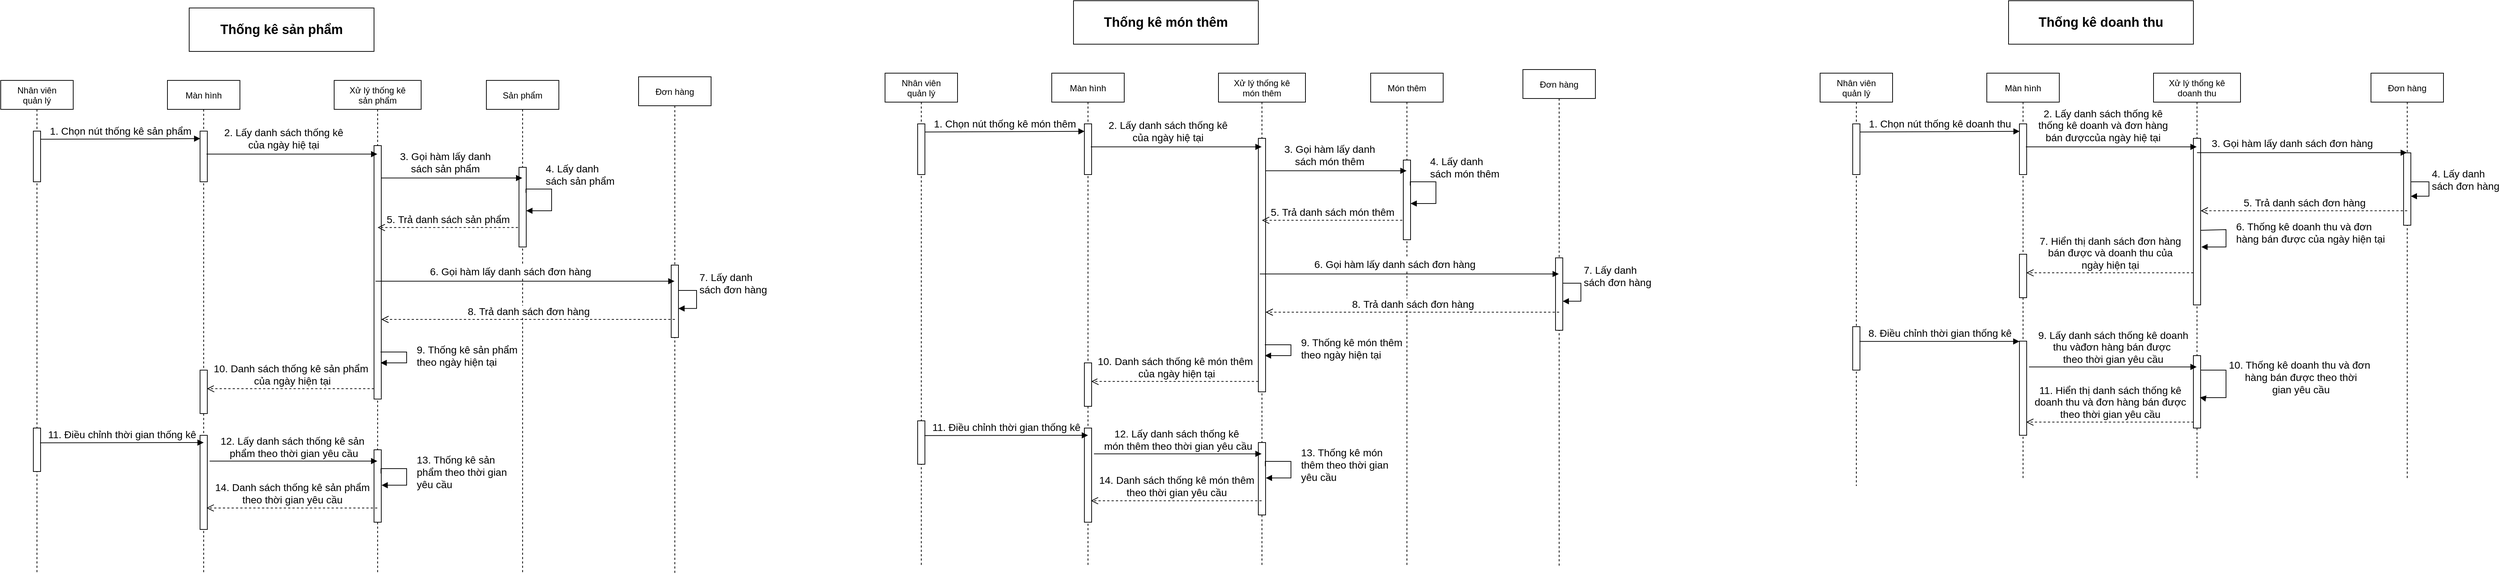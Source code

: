 <mxfile version="17.4.2" type="device"><diagram id="fJ0EvfEAqgKySmSYqspc" name="Page-1"><mxGraphModel dx="4704" dy="1751" grid="1" gridSize="10" guides="1" tooltips="1" connect="1" arrows="1" fold="1" page="1" pageScale="1" pageWidth="850" pageHeight="1100" math="0" shadow="0"><root><mxCell id="0"/><mxCell id="1" parent="0"/><mxCell id="7UgioFJp6Yn3qomEUY2k-1" value="Nhân viên &#10;quản lý" style="shape=umlLifeline;perimeter=lifelinePerimeter;container=1;collapsible=0;recursiveResize=0;rounded=0;shadow=0;strokeWidth=1;" vertex="1" parent="1"><mxGeometry x="-2100" y="80" width="100" height="680" as="geometry"/></mxCell><mxCell id="7UgioFJp6Yn3qomEUY2k-2" value="" style="points=[];perimeter=orthogonalPerimeter;rounded=0;shadow=0;strokeWidth=1;" vertex="1" parent="7UgioFJp6Yn3qomEUY2k-1"><mxGeometry x="45" y="70" width="10" height="70" as="geometry"/></mxCell><mxCell id="7UgioFJp6Yn3qomEUY2k-3" value="" style="html=1;points=[];perimeter=orthogonalPerimeter;fontSize=12;" vertex="1" parent="7UgioFJp6Yn3qomEUY2k-1"><mxGeometry x="45" y="480" width="10" height="60" as="geometry"/></mxCell><mxCell id="7UgioFJp6Yn3qomEUY2k-4" value="Màn hình" style="shape=umlLifeline;perimeter=lifelinePerimeter;container=1;collapsible=0;recursiveResize=0;rounded=0;shadow=0;strokeWidth=1;" vertex="1" parent="1"><mxGeometry x="-1870" y="80" width="100" height="680" as="geometry"/></mxCell><mxCell id="7UgioFJp6Yn3qomEUY2k-5" value="" style="points=[];perimeter=orthogonalPerimeter;rounded=0;shadow=0;strokeWidth=1;" vertex="1" parent="7UgioFJp6Yn3qomEUY2k-4"><mxGeometry x="45" y="70" width="10" height="70" as="geometry"/></mxCell><mxCell id="7UgioFJp6Yn3qomEUY2k-6" value="" style="html=1;points=[];perimeter=orthogonalPerimeter;fontSize=12;" vertex="1" parent="7UgioFJp6Yn3qomEUY2k-4"><mxGeometry x="45" y="400" width="10" height="60" as="geometry"/></mxCell><mxCell id="7UgioFJp6Yn3qomEUY2k-7" value="" style="html=1;points=[];perimeter=orthogonalPerimeter;fontSize=12;" vertex="1" parent="7UgioFJp6Yn3qomEUY2k-4"><mxGeometry x="45" y="490" width="10" height="130" as="geometry"/></mxCell><mxCell id="7UgioFJp6Yn3qomEUY2k-8" value="Xử lý thống kê&#10;món thêm" style="shape=umlLifeline;perimeter=lifelinePerimeter;container=1;collapsible=0;recursiveResize=0;rounded=0;shadow=0;strokeWidth=1;" vertex="1" parent="1"><mxGeometry x="-1640" y="80" width="120" height="680" as="geometry"/></mxCell><mxCell id="7UgioFJp6Yn3qomEUY2k-9" value="" style="points=[];perimeter=orthogonalPerimeter;rounded=0;shadow=0;strokeWidth=1;" vertex="1" parent="7UgioFJp6Yn3qomEUY2k-8"><mxGeometry x="55" y="90" width="10" height="350" as="geometry"/></mxCell><mxCell id="7UgioFJp6Yn3qomEUY2k-10" value="&lt;font style=&quot;font-size: 14px&quot;&gt;9. Thống kê món thêm&lt;br&gt;theo ngày hiện tại&lt;/font&gt;" style="edgeStyle=orthogonalEdgeStyle;html=1;align=left;spacingLeft=2;endArrow=block;rounded=0;fontSize=12;" edge="1" parent="7UgioFJp6Yn3qomEUY2k-8"><mxGeometry x="-0.052" y="10" relative="1" as="geometry"><mxPoint x="64" y="375" as="sourcePoint"/><Array as="points"><mxPoint x="100" y="375"/><mxPoint x="100" y="390"/></Array><mxPoint x="64" y="390" as="targetPoint"/><mxPoint as="offset"/></mxGeometry></mxCell><mxCell id="7UgioFJp6Yn3qomEUY2k-11" value="" style="html=1;points=[];perimeter=orthogonalPerimeter;fontSize=12;" vertex="1" parent="7UgioFJp6Yn3qomEUY2k-8"><mxGeometry x="55" y="510" width="10" height="100" as="geometry"/></mxCell><mxCell id="7UgioFJp6Yn3qomEUY2k-12" value="&lt;font style=&quot;font-size: 14px&quot;&gt;13. Thống kê món &lt;br&gt;thêm theo thời gian&lt;br&gt;yêu cầu&lt;/font&gt;" style="edgeStyle=orthogonalEdgeStyle;html=1;align=left;spacingLeft=2;endArrow=block;rounded=0;fontSize=12;exitX=0.962;exitY=0.328;exitDx=0;exitDy=0;exitPerimeter=0;entryX=1.033;entryY=0.489;entryDx=0;entryDy=0;entryPerimeter=0;" edge="1" parent="7UgioFJp6Yn3qomEUY2k-8" source="7UgioFJp6Yn3qomEUY2k-11" target="7UgioFJp6Yn3qomEUY2k-11"><mxGeometry x="-0.052" y="10" relative="1" as="geometry"><mxPoint x="74" y="385" as="sourcePoint"/><Array as="points"><mxPoint x="65" y="536"/><mxPoint x="100" y="536"/><mxPoint x="100" y="559"/></Array><mxPoint x="74" y="400" as="targetPoint"/><mxPoint as="offset"/></mxGeometry></mxCell><mxCell id="7UgioFJp6Yn3qomEUY2k-13" value="Món thêm" style="shape=umlLifeline;perimeter=lifelinePerimeter;container=1;collapsible=0;recursiveResize=0;rounded=0;shadow=0;strokeWidth=1;" vertex="1" parent="1"><mxGeometry x="-1430" y="80" width="100" height="680" as="geometry"/></mxCell><mxCell id="7UgioFJp6Yn3qomEUY2k-14" value="" style="html=1;points=[];perimeter=orthogonalPerimeter;fontSize=12;" vertex="1" parent="7UgioFJp6Yn3qomEUY2k-13"><mxGeometry x="45" y="120" width="10" height="110" as="geometry"/></mxCell><mxCell id="7UgioFJp6Yn3qomEUY2k-15" value="&lt;span style=&quot;font-size: 14px&quot;&gt;4. Lấy danh &lt;br&gt;sách món thêm&lt;/span&gt;" style="edgeStyle=orthogonalEdgeStyle;html=1;align=left;spacingLeft=2;endArrow=block;rounded=0;fontSize=12;exitX=0.962;exitY=0.321;exitDx=0;exitDy=0;exitPerimeter=0;" edge="1" parent="7UgioFJp6Yn3qomEUY2k-13" source="7UgioFJp6Yn3qomEUY2k-14"><mxGeometry x="-0.453" y="20" relative="1" as="geometry"><mxPoint x="60.0" y="320" as="sourcePoint"/><Array as="points"><mxPoint x="55" y="150"/><mxPoint x="90" y="150"/><mxPoint x="90" y="180"/><mxPoint x="56" y="180"/></Array><mxPoint x="55" y="180" as="targetPoint"/><mxPoint as="offset"/></mxGeometry></mxCell><mxCell id="7UgioFJp6Yn3qomEUY2k-16" value="&lt;span style=&quot;font-size: 14px&quot;&gt;2. Lấy danh sách thống kê &lt;br&gt;của ngày hiệ tại&lt;/span&gt;" style="html=1;verticalAlign=bottom;endArrow=block;rounded=0;fontSize=12;exitX=0.893;exitY=0.454;exitDx=0;exitDy=0;exitPerimeter=0;" edge="1" parent="1" source="7UgioFJp6Yn3qomEUY2k-5" target="7UgioFJp6Yn3qomEUY2k-8"><mxGeometry x="-0.1" y="2" width="80" relative="1" as="geometry"><mxPoint x="-1740" y="270" as="sourcePoint"/><mxPoint x="-1660" y="270" as="targetPoint"/><mxPoint as="offset"/></mxGeometry></mxCell><mxCell id="7UgioFJp6Yn3qomEUY2k-17" value="&lt;b&gt;&lt;font style=&quot;font-size: 18px&quot;&gt;Thống kê món thêm&lt;/font&gt;&lt;/b&gt;" style="rounded=0;whiteSpace=wrap;html=1;fontSize=12;" vertex="1" parent="1"><mxGeometry x="-1840" y="-20" width="255" height="60" as="geometry"/></mxCell><mxCell id="7UgioFJp6Yn3qomEUY2k-18" value="&lt;font style=&quot;font-size: 14px&quot;&gt;1. Chọn nút thống kê món thêm&lt;/font&gt;" style="html=1;verticalAlign=bottom;endArrow=block;rounded=0;fontSize=12;entryX=0.033;entryY=0.148;entryDx=0;entryDy=0;entryPerimeter=0;exitX=1.033;exitY=0.161;exitDx=0;exitDy=0;exitPerimeter=0;" edge="1" parent="1" source="7UgioFJp6Yn3qomEUY2k-2" target="7UgioFJp6Yn3qomEUY2k-5"><mxGeometry width="80" relative="1" as="geometry"><mxPoint x="-2110" y="163" as="sourcePoint"/><mxPoint x="-1570" y="190" as="targetPoint"/></mxGeometry></mxCell><mxCell id="7UgioFJp6Yn3qomEUY2k-19" value="Đơn hàng" style="shape=umlLifeline;perimeter=lifelinePerimeter;container=1;collapsible=0;recursiveResize=0;rounded=0;shadow=0;strokeWidth=1;" vertex="1" parent="1"><mxGeometry x="-1220" y="75" width="100" height="685" as="geometry"/></mxCell><mxCell id="7UgioFJp6Yn3qomEUY2k-20" value="&lt;font style=&quot;font-size: 14px&quot;&gt;7. Lấy danh &lt;br&gt;sách đơn hàng&lt;/font&gt;" style="edgeStyle=orthogonalEdgeStyle;html=1;align=left;spacingLeft=2;endArrow=block;rounded=0;entryX=0.986;entryY=0.599;fontSize=12;entryDx=0;entryDy=0;entryPerimeter=0;" edge="1" parent="7UgioFJp6Yn3qomEUY2k-19" target="7UgioFJp6Yn3qomEUY2k-21"><mxGeometry x="-0.053" y="-10" relative="1" as="geometry"><mxPoint x="50" y="310" as="sourcePoint"/><Array as="points"><mxPoint x="50" y="295"/><mxPoint x="80" y="295"/><mxPoint x="80" y="320"/></Array><mxPoint x="55" y="330" as="targetPoint"/><mxPoint x="10" y="-10" as="offset"/></mxGeometry></mxCell><mxCell id="7UgioFJp6Yn3qomEUY2k-21" value="" style="html=1;points=[];perimeter=orthogonalPerimeter;fontSize=12;" vertex="1" parent="7UgioFJp6Yn3qomEUY2k-19"><mxGeometry x="45" y="260" width="10" height="100" as="geometry"/></mxCell><mxCell id="7UgioFJp6Yn3qomEUY2k-22" value="&lt;span style=&quot;font-size: 14px&quot;&gt;3. Gọi hàm lấy danh &lt;br&gt;sách món thêm&lt;/span&gt;" style="html=1;verticalAlign=bottom;endArrow=block;rounded=0;fontSize=12;exitX=1;exitY=0.128;exitDx=0;exitDy=0;exitPerimeter=0;" edge="1" parent="1" source="7UgioFJp6Yn3qomEUY2k-9" target="7UgioFJp6Yn3qomEUY2k-13"><mxGeometry x="-0.1" y="2" width="80" relative="1" as="geometry"><mxPoint x="-1806.07" y="191.78" as="sourcePoint"/><mxPoint x="-1570.5" y="191.78" as="targetPoint"/><mxPoint as="offset"/></mxGeometry></mxCell><mxCell id="7UgioFJp6Yn3qomEUY2k-23" value="&lt;font style=&quot;font-size: 14px&quot;&gt;5.&amp;nbsp;Trả danh sách món thêm&lt;/font&gt;" style="html=1;verticalAlign=bottom;endArrow=open;dashed=1;endSize=8;rounded=0;fontSize=12;exitX=-0.141;exitY=0.756;exitDx=0;exitDy=0;exitPerimeter=0;" edge="1" parent="1" source="7UgioFJp6Yn3qomEUY2k-14" target="7UgioFJp6Yn3qomEUY2k-8"><mxGeometry relative="1" as="geometry"><mxPoint x="-1375.14" y="440.8" as="sourcePoint"/><mxPoint x="-1570.0" y="439.8" as="targetPoint"/></mxGeometry></mxCell><mxCell id="7UgioFJp6Yn3qomEUY2k-24" value="&lt;span style=&quot;font-size: 14px&quot;&gt;6. Gọi hàm lấy danh sách đơn hàng&lt;/span&gt;" style="html=1;verticalAlign=bottom;endArrow=block;rounded=0;fontSize=12;exitX=0.2;exitY=0.535;exitDx=0;exitDy=0;exitPerimeter=0;" edge="1" parent="1" source="7UgioFJp6Yn3qomEUY2k-9" target="7UgioFJp6Yn3qomEUY2k-19"><mxGeometry x="-0.1" y="2" width="80" relative="1" as="geometry"><mxPoint x="-1570" y="360" as="sourcePoint"/><mxPoint x="-1370.5" y="225.25" as="targetPoint"/><mxPoint as="offset"/></mxGeometry></mxCell><mxCell id="7UgioFJp6Yn3qomEUY2k-25" value="&lt;font style=&quot;font-size: 14px&quot;&gt;8.&amp;nbsp;Trả danh sách đơn hàng&lt;/font&gt;" style="html=1;verticalAlign=bottom;endArrow=open;dashed=1;endSize=8;rounded=0;fontSize=12;" edge="1" parent="1" target="7UgioFJp6Yn3qomEUY2k-9"><mxGeometry relative="1" as="geometry"><mxPoint x="-1170" y="410" as="sourcePoint"/><mxPoint x="-1570.5" y="293.16" as="targetPoint"/></mxGeometry></mxCell><mxCell id="7UgioFJp6Yn3qomEUY2k-26" value="&lt;span style=&quot;font-size: 14px&quot;&gt;10. Danh sách thống kê&amp;nbsp;&lt;/span&gt;&lt;span style=&quot;font-size: 14px ; text-align: left&quot;&gt;món thêm&lt;/span&gt;&lt;span style=&quot;font-size: 14px&quot;&gt;&lt;br&gt;&amp;nbsp;của ngày hiện tại&lt;/span&gt;" style="html=1;verticalAlign=bottom;endArrow=open;dashed=1;endSize=8;rounded=0;fontSize=12;entryX=0.95;entryY=0.428;entryDx=0;entryDy=0;entryPerimeter=0;" edge="1" parent="1" source="7UgioFJp6Yn3qomEUY2k-9" target="7UgioFJp6Yn3qomEUY2k-6"><mxGeometry relative="1" as="geometry"><mxPoint x="-1376.41" y="293.16" as="sourcePoint"/><mxPoint x="-1570.333" y="293.16" as="targetPoint"/></mxGeometry></mxCell><mxCell id="7UgioFJp6Yn3qomEUY2k-27" value="&lt;span style=&quot;font-size: 14px&quot;&gt;11. Điều chỉnh thời gian thống kê&lt;/span&gt;" style="html=1;verticalAlign=bottom;endArrow=block;rounded=0;fontSize=12;exitX=0.928;exitY=0.34;exitDx=0;exitDy=0;exitPerimeter=0;" edge="1" parent="1" source="7UgioFJp6Yn3qomEUY2k-3"><mxGeometry width="80" relative="1" as="geometry"><mxPoint x="-2034.67" y="171.27" as="sourcePoint"/><mxPoint x="-1820" y="580" as="targetPoint"/></mxGeometry></mxCell><mxCell id="7UgioFJp6Yn3qomEUY2k-28" value="&lt;span style=&quot;font-size: 14px&quot;&gt;12. Lấy danh sách thống kê&amp;nbsp;&lt;br&gt;&lt;/span&gt;&lt;span style=&quot;font-size: 14px ; text-align: left&quot;&gt;món thêm&amp;nbsp;&lt;/span&gt;&lt;span style=&quot;font-size: 14px&quot;&gt;theo thời gian yêu cầu&lt;br&gt;&lt;/span&gt;" style="html=1;verticalAlign=bottom;endArrow=block;rounded=0;fontSize=12;exitX=1.319;exitY=0.274;exitDx=0;exitDy=0;exitPerimeter=0;" edge="1" parent="1" source="7UgioFJp6Yn3qomEUY2k-7" target="7UgioFJp6Yn3qomEUY2k-8"><mxGeometry width="80" relative="1" as="geometry"><mxPoint x="-2035.72" y="590.4" as="sourcePoint"/><mxPoint x="-1810" y="590" as="targetPoint"/></mxGeometry></mxCell><mxCell id="7UgioFJp6Yn3qomEUY2k-29" value="&lt;span style=&quot;font-size: 14px&quot;&gt;14. Danh sách thống kê&amp;nbsp;&lt;/span&gt;&lt;span style=&quot;font-size: 14px ; text-align: left&quot;&gt;món thêm&lt;/span&gt;&lt;span style=&quot;font-size: 14px&quot;&gt;&lt;br&gt;theo thời gian yêu cầu&lt;br&gt;&lt;/span&gt;" style="html=1;verticalAlign=bottom;endArrow=open;dashed=1;endSize=8;rounded=0;fontSize=12;entryX=0.89;entryY=0.772;entryDx=0;entryDy=0;entryPerimeter=0;" edge="1" parent="1" source="7UgioFJp6Yn3qomEUY2k-8" target="7UgioFJp6Yn3qomEUY2k-7"><mxGeometry relative="1" as="geometry"><mxPoint x="-1575" y="515.68" as="sourcePoint"/><mxPoint x="-1805.5" y="515.68" as="targetPoint"/></mxGeometry></mxCell><mxCell id="7UgioFJp6Yn3qomEUY2k-30" value="Nhân viên &#10;quản lý" style="shape=umlLifeline;perimeter=lifelinePerimeter;container=1;collapsible=0;recursiveResize=0;rounded=0;shadow=0;strokeWidth=1;" vertex="1" parent="1"><mxGeometry x="-3320" y="90" width="100" height="680" as="geometry"/></mxCell><mxCell id="7UgioFJp6Yn3qomEUY2k-31" value="" style="points=[];perimeter=orthogonalPerimeter;rounded=0;shadow=0;strokeWidth=1;" vertex="1" parent="7UgioFJp6Yn3qomEUY2k-30"><mxGeometry x="45" y="70" width="10" height="70" as="geometry"/></mxCell><mxCell id="7UgioFJp6Yn3qomEUY2k-32" value="" style="html=1;points=[];perimeter=orthogonalPerimeter;fontSize=12;" vertex="1" parent="7UgioFJp6Yn3qomEUY2k-30"><mxGeometry x="45" y="480" width="10" height="60" as="geometry"/></mxCell><mxCell id="7UgioFJp6Yn3qomEUY2k-33" value="Màn hình" style="shape=umlLifeline;perimeter=lifelinePerimeter;container=1;collapsible=0;recursiveResize=0;rounded=0;shadow=0;strokeWidth=1;" vertex="1" parent="1"><mxGeometry x="-3090" y="90" width="100" height="680" as="geometry"/></mxCell><mxCell id="7UgioFJp6Yn3qomEUY2k-34" value="" style="points=[];perimeter=orthogonalPerimeter;rounded=0;shadow=0;strokeWidth=1;" vertex="1" parent="7UgioFJp6Yn3qomEUY2k-33"><mxGeometry x="45" y="70" width="10" height="70" as="geometry"/></mxCell><mxCell id="7UgioFJp6Yn3qomEUY2k-35" value="" style="html=1;points=[];perimeter=orthogonalPerimeter;fontSize=12;" vertex="1" parent="7UgioFJp6Yn3qomEUY2k-33"><mxGeometry x="45" y="400" width="10" height="60" as="geometry"/></mxCell><mxCell id="7UgioFJp6Yn3qomEUY2k-36" value="" style="html=1;points=[];perimeter=orthogonalPerimeter;fontSize=12;" vertex="1" parent="7UgioFJp6Yn3qomEUY2k-33"><mxGeometry x="45" y="490" width="10" height="130" as="geometry"/></mxCell><mxCell id="7UgioFJp6Yn3qomEUY2k-37" value="Xử lý thống kê&#10;sản phẩm" style="shape=umlLifeline;perimeter=lifelinePerimeter;container=1;collapsible=0;recursiveResize=0;rounded=0;shadow=0;strokeWidth=1;" vertex="1" parent="1"><mxGeometry x="-2860" y="90" width="120" height="680" as="geometry"/></mxCell><mxCell id="7UgioFJp6Yn3qomEUY2k-38" value="" style="points=[];perimeter=orthogonalPerimeter;rounded=0;shadow=0;strokeWidth=1;" vertex="1" parent="7UgioFJp6Yn3qomEUY2k-37"><mxGeometry x="55" y="90" width="10" height="350" as="geometry"/></mxCell><mxCell id="7UgioFJp6Yn3qomEUY2k-39" value="&lt;font style=&quot;font-size: 14px&quot;&gt;9. Thống kê sản phẩm &lt;br&gt;theo ngày hiện tại&lt;/font&gt;" style="edgeStyle=orthogonalEdgeStyle;html=1;align=left;spacingLeft=2;endArrow=block;rounded=0;fontSize=12;" edge="1" parent="7UgioFJp6Yn3qomEUY2k-37"><mxGeometry x="-0.052" y="10" relative="1" as="geometry"><mxPoint x="64" y="375" as="sourcePoint"/><Array as="points"><mxPoint x="100" y="375"/><mxPoint x="100" y="390"/></Array><mxPoint x="64" y="390" as="targetPoint"/><mxPoint as="offset"/></mxGeometry></mxCell><mxCell id="7UgioFJp6Yn3qomEUY2k-40" value="" style="html=1;points=[];perimeter=orthogonalPerimeter;fontSize=12;" vertex="1" parent="7UgioFJp6Yn3qomEUY2k-37"><mxGeometry x="55" y="510" width="10" height="100" as="geometry"/></mxCell><mxCell id="7UgioFJp6Yn3qomEUY2k-41" value="&lt;font style=&quot;font-size: 14px&quot;&gt;13. Thống kê sản&amp;nbsp;&lt;br&gt;phẩm theo thời gian&lt;br&gt;yêu cầu&lt;/font&gt;" style="edgeStyle=orthogonalEdgeStyle;html=1;align=left;spacingLeft=2;endArrow=block;rounded=0;fontSize=12;exitX=0.962;exitY=0.328;exitDx=0;exitDy=0;exitPerimeter=0;entryX=1.033;entryY=0.489;entryDx=0;entryDy=0;entryPerimeter=0;" edge="1" parent="7UgioFJp6Yn3qomEUY2k-37" source="7UgioFJp6Yn3qomEUY2k-40" target="7UgioFJp6Yn3qomEUY2k-40"><mxGeometry x="-0.052" y="10" relative="1" as="geometry"><mxPoint x="74" y="385" as="sourcePoint"/><Array as="points"><mxPoint x="65" y="536"/><mxPoint x="100" y="536"/><mxPoint x="100" y="559"/></Array><mxPoint x="74" y="400" as="targetPoint"/><mxPoint as="offset"/></mxGeometry></mxCell><mxCell id="7UgioFJp6Yn3qomEUY2k-42" value="Sản phẩm" style="shape=umlLifeline;perimeter=lifelinePerimeter;container=1;collapsible=0;recursiveResize=0;rounded=0;shadow=0;strokeWidth=1;" vertex="1" parent="1"><mxGeometry x="-2650" y="90" width="100" height="680" as="geometry"/></mxCell><mxCell id="7UgioFJp6Yn3qomEUY2k-43" value="" style="html=1;points=[];perimeter=orthogonalPerimeter;fontSize=12;" vertex="1" parent="7UgioFJp6Yn3qomEUY2k-42"><mxGeometry x="45" y="120" width="10" height="110" as="geometry"/></mxCell><mxCell id="7UgioFJp6Yn3qomEUY2k-44" value="&lt;span style=&quot;font-size: 14px&quot;&gt;4. Lấy danh &lt;br&gt;sách sản phẩm&lt;/span&gt;" style="edgeStyle=orthogonalEdgeStyle;html=1;align=left;spacingLeft=2;endArrow=block;rounded=0;fontSize=12;exitX=0.962;exitY=0.321;exitDx=0;exitDy=0;exitPerimeter=0;" edge="1" parent="7UgioFJp6Yn3qomEUY2k-42" source="7UgioFJp6Yn3qomEUY2k-43"><mxGeometry x="-0.453" y="20" relative="1" as="geometry"><mxPoint x="60.0" y="320" as="sourcePoint"/><Array as="points"><mxPoint x="55" y="150"/><mxPoint x="90" y="150"/><mxPoint x="90" y="180"/><mxPoint x="56" y="180"/></Array><mxPoint x="55" y="180" as="targetPoint"/><mxPoint as="offset"/></mxGeometry></mxCell><mxCell id="7UgioFJp6Yn3qomEUY2k-45" value="&lt;span style=&quot;font-size: 14px&quot;&gt;2. Lấy danh sách thống kê &lt;br&gt;của ngày hiệ tại&lt;/span&gt;" style="html=1;verticalAlign=bottom;endArrow=block;rounded=0;fontSize=12;exitX=0.893;exitY=0.454;exitDx=0;exitDy=0;exitPerimeter=0;" edge="1" parent="1" source="7UgioFJp6Yn3qomEUY2k-34" target="7UgioFJp6Yn3qomEUY2k-37"><mxGeometry x="-0.1" y="2" width="80" relative="1" as="geometry"><mxPoint x="-2960" y="280" as="sourcePoint"/><mxPoint x="-2880" y="280" as="targetPoint"/><mxPoint as="offset"/></mxGeometry></mxCell><mxCell id="7UgioFJp6Yn3qomEUY2k-46" value="&lt;b&gt;&lt;font style=&quot;font-size: 18px&quot;&gt;Thống kê sản phẩm&lt;/font&gt;&lt;/b&gt;" style="rounded=0;whiteSpace=wrap;html=1;fontSize=12;" vertex="1" parent="1"><mxGeometry x="-3060" y="-10" width="255" height="60" as="geometry"/></mxCell><mxCell id="7UgioFJp6Yn3qomEUY2k-47" value="&lt;font style=&quot;font-size: 14px&quot;&gt;1. Chọn nút thống kê sản phẩm&lt;/font&gt;" style="html=1;verticalAlign=bottom;endArrow=block;rounded=0;fontSize=12;entryX=0.033;entryY=0.148;entryDx=0;entryDy=0;entryPerimeter=0;exitX=1.033;exitY=0.161;exitDx=0;exitDy=0;exitPerimeter=0;" edge="1" parent="1" source="7UgioFJp6Yn3qomEUY2k-31" target="7UgioFJp6Yn3qomEUY2k-34"><mxGeometry width="80" relative="1" as="geometry"><mxPoint x="-3330" y="173" as="sourcePoint"/><mxPoint x="-2790" y="200" as="targetPoint"/></mxGeometry></mxCell><mxCell id="7UgioFJp6Yn3qomEUY2k-48" value="Đơn hàng" style="shape=umlLifeline;perimeter=lifelinePerimeter;container=1;collapsible=0;recursiveResize=0;rounded=0;shadow=0;strokeWidth=1;" vertex="1" parent="1"><mxGeometry x="-2440" y="85" width="100" height="685" as="geometry"/></mxCell><mxCell id="7UgioFJp6Yn3qomEUY2k-49" value="&lt;font style=&quot;font-size: 14px&quot;&gt;7. Lấy danh &lt;br&gt;sách đơn hàng&lt;/font&gt;" style="edgeStyle=orthogonalEdgeStyle;html=1;align=left;spacingLeft=2;endArrow=block;rounded=0;entryX=0.986;entryY=0.599;fontSize=12;entryDx=0;entryDy=0;entryPerimeter=0;" edge="1" parent="7UgioFJp6Yn3qomEUY2k-48" target="7UgioFJp6Yn3qomEUY2k-50"><mxGeometry x="-0.053" y="-10" relative="1" as="geometry"><mxPoint x="50" y="310" as="sourcePoint"/><Array as="points"><mxPoint x="50" y="295"/><mxPoint x="80" y="295"/><mxPoint x="80" y="320"/></Array><mxPoint x="55" y="330" as="targetPoint"/><mxPoint x="10" y="-10" as="offset"/></mxGeometry></mxCell><mxCell id="7UgioFJp6Yn3qomEUY2k-50" value="" style="html=1;points=[];perimeter=orthogonalPerimeter;fontSize=12;" vertex="1" parent="7UgioFJp6Yn3qomEUY2k-48"><mxGeometry x="45" y="260" width="10" height="100" as="geometry"/></mxCell><mxCell id="7UgioFJp6Yn3qomEUY2k-51" value="&lt;span style=&quot;font-size: 14px&quot;&gt;3. Gọi hàm lấy danh &lt;br&gt;sách sản phẩm&lt;/span&gt;" style="html=1;verticalAlign=bottom;endArrow=block;rounded=0;fontSize=12;exitX=1;exitY=0.128;exitDx=0;exitDy=0;exitPerimeter=0;" edge="1" parent="1" source="7UgioFJp6Yn3qomEUY2k-38" target="7UgioFJp6Yn3qomEUY2k-42"><mxGeometry x="-0.1" y="2" width="80" relative="1" as="geometry"><mxPoint x="-3026.07" y="201.78" as="sourcePoint"/><mxPoint x="-2790.5" y="201.78" as="targetPoint"/><mxPoint as="offset"/></mxGeometry></mxCell><mxCell id="7UgioFJp6Yn3qomEUY2k-52" value="&lt;font style=&quot;font-size: 14px&quot;&gt;5.&amp;nbsp;Trả danh sách sản phẩm&lt;/font&gt;" style="html=1;verticalAlign=bottom;endArrow=open;dashed=1;endSize=8;rounded=0;fontSize=12;exitX=-0.141;exitY=0.756;exitDx=0;exitDy=0;exitPerimeter=0;" edge="1" parent="1" source="7UgioFJp6Yn3qomEUY2k-43" target="7UgioFJp6Yn3qomEUY2k-37"><mxGeometry relative="1" as="geometry"><mxPoint x="-2595.14" y="450.8" as="sourcePoint"/><mxPoint x="-2790" y="449.8" as="targetPoint"/></mxGeometry></mxCell><mxCell id="7UgioFJp6Yn3qomEUY2k-53" value="&lt;span style=&quot;font-size: 14px&quot;&gt;6. Gọi hàm lấy danh sách đơn hàng&lt;/span&gt;" style="html=1;verticalAlign=bottom;endArrow=block;rounded=0;fontSize=12;exitX=0.2;exitY=0.535;exitDx=0;exitDy=0;exitPerimeter=0;" edge="1" parent="1" source="7UgioFJp6Yn3qomEUY2k-38" target="7UgioFJp6Yn3qomEUY2k-48"><mxGeometry x="-0.1" y="2" width="80" relative="1" as="geometry"><mxPoint x="-2790" y="370" as="sourcePoint"/><mxPoint x="-2590.5" y="235.25" as="targetPoint"/><mxPoint as="offset"/></mxGeometry></mxCell><mxCell id="7UgioFJp6Yn3qomEUY2k-54" value="&lt;font style=&quot;font-size: 14px&quot;&gt;8.&amp;nbsp;Trả danh sách đơn hàng&lt;/font&gt;" style="html=1;verticalAlign=bottom;endArrow=open;dashed=1;endSize=8;rounded=0;fontSize=12;" edge="1" parent="1" target="7UgioFJp6Yn3qomEUY2k-38"><mxGeometry relative="1" as="geometry"><mxPoint x="-2390" y="420" as="sourcePoint"/><mxPoint x="-2790.5" y="303.16" as="targetPoint"/></mxGeometry></mxCell><mxCell id="7UgioFJp6Yn3qomEUY2k-55" value="&lt;span style=&quot;font-size: 14px&quot;&gt;10. Danh sách thống kê sản phẩm&lt;br&gt;&amp;nbsp;của ngày hiện tại&lt;/span&gt;" style="html=1;verticalAlign=bottom;endArrow=open;dashed=1;endSize=8;rounded=0;fontSize=12;entryX=0.95;entryY=0.428;entryDx=0;entryDy=0;entryPerimeter=0;" edge="1" parent="1" source="7UgioFJp6Yn3qomEUY2k-38" target="7UgioFJp6Yn3qomEUY2k-35"><mxGeometry relative="1" as="geometry"><mxPoint x="-2596.41" y="303.16" as="sourcePoint"/><mxPoint x="-2790.333" y="303.16" as="targetPoint"/></mxGeometry></mxCell><mxCell id="7UgioFJp6Yn3qomEUY2k-56" value="&lt;span style=&quot;font-size: 14px&quot;&gt;11. Điều chỉnh thời gian thống kê&lt;/span&gt;" style="html=1;verticalAlign=bottom;endArrow=block;rounded=0;fontSize=12;exitX=0.928;exitY=0.34;exitDx=0;exitDy=0;exitPerimeter=0;" edge="1" parent="1" source="7UgioFJp6Yn3qomEUY2k-32"><mxGeometry width="80" relative="1" as="geometry"><mxPoint x="-3254.67" y="181.27" as="sourcePoint"/><mxPoint x="-3040" y="590" as="targetPoint"/></mxGeometry></mxCell><mxCell id="7UgioFJp6Yn3qomEUY2k-57" value="&lt;span style=&quot;font-size: 14px&quot;&gt;12. Lấy danh sách thống kê sản&amp;nbsp;&lt;br&gt;phẩm theo thời gian yêu cầu&lt;br&gt;&lt;/span&gt;" style="html=1;verticalAlign=bottom;endArrow=block;rounded=0;fontSize=12;exitX=1.319;exitY=0.274;exitDx=0;exitDy=0;exitPerimeter=0;" edge="1" parent="1" source="7UgioFJp6Yn3qomEUY2k-36" target="7UgioFJp6Yn3qomEUY2k-37"><mxGeometry width="80" relative="1" as="geometry"><mxPoint x="-3255.72" y="600.4" as="sourcePoint"/><mxPoint x="-3030" y="600" as="targetPoint"/></mxGeometry></mxCell><mxCell id="7UgioFJp6Yn3qomEUY2k-58" value="&lt;span style=&quot;font-size: 14px&quot;&gt;14. Danh sách thống kê sản phẩm&lt;br&gt;theo thời gian yêu cầu&lt;br&gt;&lt;/span&gt;" style="html=1;verticalAlign=bottom;endArrow=open;dashed=1;endSize=8;rounded=0;fontSize=12;entryX=0.89;entryY=0.772;entryDx=0;entryDy=0;entryPerimeter=0;" edge="1" parent="1" source="7UgioFJp6Yn3qomEUY2k-37" target="7UgioFJp6Yn3qomEUY2k-36"><mxGeometry relative="1" as="geometry"><mxPoint x="-2795" y="525.68" as="sourcePoint"/><mxPoint x="-3025.5" y="525.68" as="targetPoint"/></mxGeometry></mxCell><mxCell id="7UgioFJp6Yn3qomEUY2k-59" value="Nhân viên &#10;quản lý" style="shape=umlLifeline;perimeter=lifelinePerimeter;container=1;collapsible=0;recursiveResize=0;rounded=0;shadow=0;strokeWidth=1;" vertex="1" parent="1"><mxGeometry x="-810" y="80" width="100" height="570" as="geometry"/></mxCell><mxCell id="7UgioFJp6Yn3qomEUY2k-60" value="" style="points=[];perimeter=orthogonalPerimeter;rounded=0;shadow=0;strokeWidth=1;" vertex="1" parent="7UgioFJp6Yn3qomEUY2k-59"><mxGeometry x="45" y="70" width="10" height="70" as="geometry"/></mxCell><mxCell id="7UgioFJp6Yn3qomEUY2k-61" value="" style="html=1;points=[];perimeter=orthogonalPerimeter;fontSize=12;" vertex="1" parent="7UgioFJp6Yn3qomEUY2k-59"><mxGeometry x="45" y="350" width="10" height="60" as="geometry"/></mxCell><mxCell id="7UgioFJp6Yn3qomEUY2k-62" value="Màn hình" style="shape=umlLifeline;perimeter=lifelinePerimeter;container=1;collapsible=0;recursiveResize=0;rounded=0;shadow=0;strokeWidth=1;" vertex="1" parent="1"><mxGeometry x="-580" y="80" width="100" height="560" as="geometry"/></mxCell><mxCell id="7UgioFJp6Yn3qomEUY2k-63" value="" style="points=[];perimeter=orthogonalPerimeter;rounded=0;shadow=0;strokeWidth=1;" vertex="1" parent="7UgioFJp6Yn3qomEUY2k-62"><mxGeometry x="45" y="70" width="10" height="70" as="geometry"/></mxCell><mxCell id="7UgioFJp6Yn3qomEUY2k-64" value="" style="html=1;points=[];perimeter=orthogonalPerimeter;fontSize=12;" vertex="1" parent="7UgioFJp6Yn3qomEUY2k-62"><mxGeometry x="45" y="250" width="10" height="60" as="geometry"/></mxCell><mxCell id="7UgioFJp6Yn3qomEUY2k-65" value="" style="html=1;points=[];perimeter=orthogonalPerimeter;fontSize=12;" vertex="1" parent="7UgioFJp6Yn3qomEUY2k-62"><mxGeometry x="45" y="370" width="10" height="130" as="geometry"/></mxCell><mxCell id="7UgioFJp6Yn3qomEUY2k-66" value="Xử lý thống kê&#10;doanh thu" style="shape=umlLifeline;perimeter=lifelinePerimeter;container=1;collapsible=0;recursiveResize=0;rounded=0;shadow=0;strokeWidth=1;" vertex="1" parent="1"><mxGeometry x="-350" y="80" width="120" height="560" as="geometry"/></mxCell><mxCell id="7UgioFJp6Yn3qomEUY2k-67" value="" style="points=[];perimeter=orthogonalPerimeter;rounded=0;shadow=0;strokeWidth=1;" vertex="1" parent="7UgioFJp6Yn3qomEUY2k-66"><mxGeometry x="55" y="90" width="10" height="230" as="geometry"/></mxCell><mxCell id="7UgioFJp6Yn3qomEUY2k-68" value="&lt;font style=&quot;font-size: 14px&quot;&gt;6. Thống kê doanh thu và đơn &lt;br&gt;hàng bán được của ngày hiện tại&lt;/font&gt;" style="edgeStyle=orthogonalEdgeStyle;html=1;align=left;spacingLeft=2;endArrow=block;rounded=0;fontSize=12;exitX=1.033;exitY=0.552;exitDx=0;exitDy=0;exitPerimeter=0;" edge="1" parent="7UgioFJp6Yn3qomEUY2k-66" source="7UgioFJp6Yn3qomEUY2k-67"><mxGeometry x="-0.155" y="10" relative="1" as="geometry"><mxPoint x="64" y="375" as="sourcePoint"/><Array as="points"><mxPoint x="100" y="216"/><mxPoint x="100" y="240"/></Array><mxPoint x="66" y="240" as="targetPoint"/><mxPoint as="offset"/></mxGeometry></mxCell><mxCell id="7UgioFJp6Yn3qomEUY2k-69" value="" style="html=1;points=[];perimeter=orthogonalPerimeter;fontSize=12;" vertex="1" parent="7UgioFJp6Yn3qomEUY2k-66"><mxGeometry x="55" y="390" width="10" height="100" as="geometry"/></mxCell><mxCell id="7UgioFJp6Yn3qomEUY2k-70" value="&lt;font style=&quot;font-size: 14px&quot;&gt;10. Thống kê doanh thu và đơn&lt;br&gt;&amp;nbsp;hàng bán được&amp;nbsp;theo thời&lt;br&gt;&amp;nbsp;gian yêu cầu&lt;/font&gt;" style="edgeStyle=orthogonalEdgeStyle;html=1;align=center;spacingLeft=2;endArrow=block;rounded=0;fontSize=12;entryX=0.88;entryY=0.578;entryDx=0;entryDy=0;entryPerimeter=0;" edge="1" parent="7UgioFJp6Yn3qomEUY2k-66" target="7UgioFJp6Yn3qomEUY2k-69"><mxGeometry x="-0.176" y="100" relative="1" as="geometry"><mxPoint x="65" y="410" as="sourcePoint"/><Array as="points"><mxPoint x="100" y="410"/><mxPoint x="100" y="448"/><mxPoint x="65" y="448"/></Array><mxPoint x="70" y="450" as="targetPoint"/><mxPoint as="offset"/></mxGeometry></mxCell><mxCell id="7UgioFJp6Yn3qomEUY2k-71" value="&lt;span style=&quot;font-size: 14px&quot;&gt;2. Lấy danh sách thống kê &lt;br&gt;thống kê doanh và đơn hàng&lt;br&gt;bán đượccủa ngày hiệ tại&lt;/span&gt;" style="html=1;verticalAlign=bottom;endArrow=block;rounded=0;fontSize=12;exitX=0.893;exitY=0.454;exitDx=0;exitDy=0;exitPerimeter=0;" edge="1" parent="1" source="7UgioFJp6Yn3qomEUY2k-63" target="7UgioFJp6Yn3qomEUY2k-66"><mxGeometry x="-0.1" y="2" width="80" relative="1" as="geometry"><mxPoint x="-450" y="270" as="sourcePoint"/><mxPoint x="-370" y="270" as="targetPoint"/><mxPoint as="offset"/></mxGeometry></mxCell><mxCell id="7UgioFJp6Yn3qomEUY2k-72" value="&lt;b&gt;&lt;font style=&quot;font-size: 18px&quot;&gt;Thống kê doanh thu&lt;/font&gt;&lt;/b&gt;" style="rounded=0;whiteSpace=wrap;html=1;fontSize=12;" vertex="1" parent="1"><mxGeometry x="-550" y="-20" width="255" height="60" as="geometry"/></mxCell><mxCell id="7UgioFJp6Yn3qomEUY2k-73" value="&lt;font style=&quot;font-size: 14px&quot;&gt;1. Chọn nút thống kê doanh thu&lt;/font&gt;" style="html=1;verticalAlign=bottom;endArrow=block;rounded=0;fontSize=12;entryX=0.033;entryY=0.148;entryDx=0;entryDy=0;entryPerimeter=0;exitX=1.033;exitY=0.161;exitDx=0;exitDy=0;exitPerimeter=0;" edge="1" parent="1" source="7UgioFJp6Yn3qomEUY2k-60" target="7UgioFJp6Yn3qomEUY2k-63"><mxGeometry width="80" relative="1" as="geometry"><mxPoint x="-820" y="163" as="sourcePoint"/><mxPoint x="-280" y="190" as="targetPoint"/></mxGeometry></mxCell><mxCell id="7UgioFJp6Yn3qomEUY2k-74" value="Đơn hàng" style="shape=umlLifeline;perimeter=lifelinePerimeter;container=1;collapsible=0;recursiveResize=0;rounded=0;shadow=0;strokeWidth=1;" vertex="1" parent="1"><mxGeometry x="-50" y="80" width="100" height="560" as="geometry"/></mxCell><mxCell id="7UgioFJp6Yn3qomEUY2k-75" value="&lt;font style=&quot;font-size: 14px&quot;&gt;4. Lấy danh &lt;br&gt;sách đơn hàng&lt;/font&gt;" style="edgeStyle=orthogonalEdgeStyle;html=1;align=left;spacingLeft=2;endArrow=block;rounded=0;entryX=0.986;entryY=0.599;fontSize=12;entryDx=0;entryDy=0;entryPerimeter=0;exitX=0.938;exitY=0.38;exitDx=0;exitDy=0;exitPerimeter=0;" edge="1" parent="7UgioFJp6Yn3qomEUY2k-74" source="7UgioFJp6Yn3qomEUY2k-76" target="7UgioFJp6Yn3qomEUY2k-76"><mxGeometry x="-0.053" y="-10" relative="1" as="geometry"><mxPoint x="50" y="310" as="sourcePoint"/><Array as="points"><mxPoint x="54" y="150"/><mxPoint x="80" y="150"/><mxPoint x="80" y="170"/></Array><mxPoint x="55" y="330" as="targetPoint"/><mxPoint x="10" y="-10" as="offset"/></mxGeometry></mxCell><mxCell id="7UgioFJp6Yn3qomEUY2k-76" value="" style="html=1;points=[];perimeter=orthogonalPerimeter;fontSize=12;" vertex="1" parent="7UgioFJp6Yn3qomEUY2k-74"><mxGeometry x="45" y="110" width="10" height="100" as="geometry"/></mxCell><mxCell id="7UgioFJp6Yn3qomEUY2k-77" value="&lt;span style=&quot;font-size: 14px&quot;&gt;3. Gọi hàm lấy danh sách đơn hàng&lt;/span&gt;" style="html=1;verticalAlign=bottom;endArrow=block;rounded=0;fontSize=12;exitX=0.5;exitY=0.086;exitDx=0;exitDy=0;exitPerimeter=0;" edge="1" parent="1" source="7UgioFJp6Yn3qomEUY2k-67" target="7UgioFJp6Yn3qomEUY2k-74"><mxGeometry x="-0.1" y="2" width="80" relative="1" as="geometry"><mxPoint x="-280" y="360" as="sourcePoint"/><mxPoint x="-80.5" y="225.25" as="targetPoint"/><mxPoint as="offset"/></mxGeometry></mxCell><mxCell id="7UgioFJp6Yn3qomEUY2k-78" value="&lt;font style=&quot;font-size: 14px&quot;&gt;5.&amp;nbsp;Trả danh sách đơn hàng&lt;/font&gt;" style="html=1;verticalAlign=bottom;endArrow=open;dashed=1;endSize=8;rounded=0;fontSize=12;exitX=0.5;exitY=0.8;exitDx=0;exitDy=0;exitPerimeter=0;" edge="1" parent="1" source="7UgioFJp6Yn3qomEUY2k-76" target="7UgioFJp6Yn3qomEUY2k-67"><mxGeometry relative="1" as="geometry"><mxPoint x="-30" y="410" as="sourcePoint"/><mxPoint x="-280.5" y="293.16" as="targetPoint"/></mxGeometry></mxCell><mxCell id="7UgioFJp6Yn3qomEUY2k-79" value="&lt;span style=&quot;font-size: 14px&quot;&gt;7. Hiển thị danh sách đơn hàng &lt;br&gt;bán được và doanh thu của &lt;br&gt;ngày hiện tại&lt;/span&gt;" style="html=1;verticalAlign=bottom;endArrow=open;dashed=1;endSize=8;rounded=0;fontSize=12;entryX=0.95;entryY=0.428;entryDx=0;entryDy=0;entryPerimeter=0;" edge="1" parent="1" source="7UgioFJp6Yn3qomEUY2k-67" target="7UgioFJp6Yn3qomEUY2k-64"><mxGeometry relative="1" as="geometry"><mxPoint x="-86.41" y="293.16" as="sourcePoint"/><mxPoint x="-280.333" y="293.16" as="targetPoint"/></mxGeometry></mxCell><mxCell id="7UgioFJp6Yn3qomEUY2k-80" value="&lt;span style=&quot;font-size: 14px&quot;&gt;8. Điều chỉnh thời gian thống kê&lt;/span&gt;" style="html=1;verticalAlign=bottom;endArrow=block;rounded=0;fontSize=12;exitX=0.928;exitY=0.34;exitDx=0;exitDy=0;exitPerimeter=0;" edge="1" parent="1" source="7UgioFJp6Yn3qomEUY2k-61" target="7UgioFJp6Yn3qomEUY2k-65"><mxGeometry width="80" relative="1" as="geometry"><mxPoint x="-744.67" y="171.27" as="sourcePoint"/><mxPoint x="-530" y="580" as="targetPoint"/></mxGeometry></mxCell><mxCell id="7UgioFJp6Yn3qomEUY2k-81" value="&lt;span style=&quot;font-size: 14px&quot;&gt;9. Lấy danh sách thống kê doanh &lt;br&gt;thu vàđơn hàng bán được&amp;nbsp;&lt;br&gt;theo thời gian yêu cầu&lt;br&gt;&lt;/span&gt;" style="html=1;verticalAlign=bottom;endArrow=block;rounded=0;fontSize=12;exitX=1.319;exitY=0.274;exitDx=0;exitDy=0;exitPerimeter=0;" edge="1" parent="1" source="7UgioFJp6Yn3qomEUY2k-65" target="7UgioFJp6Yn3qomEUY2k-66"><mxGeometry width="80" relative="1" as="geometry"><mxPoint x="-745.72" y="590.4" as="sourcePoint"/><mxPoint x="-520" y="590" as="targetPoint"/></mxGeometry></mxCell><mxCell id="7UgioFJp6Yn3qomEUY2k-82" value="&lt;span style=&quot;font-size: 14px&quot;&gt;11. Hiển thị danh sách thống kê&lt;br&gt;doanh thu và đơn hàng bán được&lt;br&gt;theo thời gian yêu cầu&lt;br&gt;&lt;/span&gt;" style="html=1;verticalAlign=bottom;endArrow=open;dashed=1;endSize=8;rounded=0;fontSize=12;entryX=0.928;entryY=0.86;entryDx=0;entryDy=0;entryPerimeter=0;exitX=0.031;exitY=0.918;exitDx=0;exitDy=0;exitPerimeter=0;" edge="1" parent="1" source="7UgioFJp6Yn3qomEUY2k-69" target="7UgioFJp6Yn3qomEUY2k-65"><mxGeometry relative="1" as="geometry"><mxPoint x="-285" y="515.68" as="sourcePoint"/><mxPoint x="-515.5" y="515.68" as="targetPoint"/></mxGeometry></mxCell></root></mxGraphModel></diagram></mxfile>